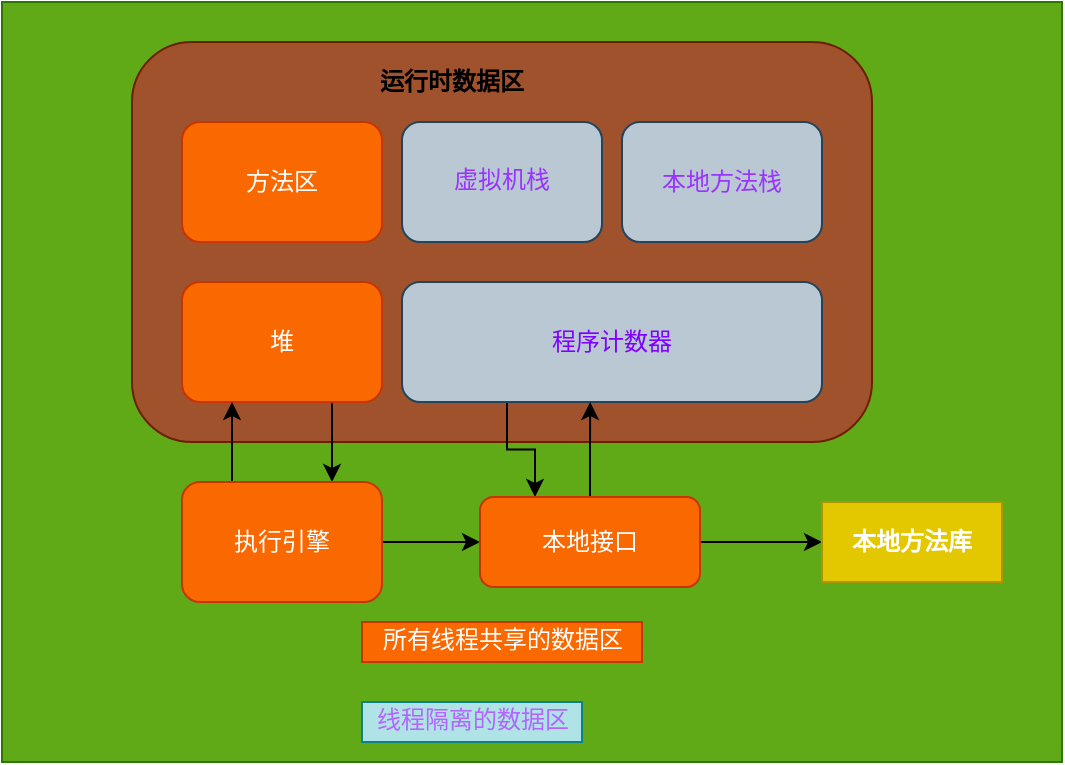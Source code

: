 <mxfile version="13.1.3">
    <diagram id="6hGFLwfOUW9BJ-s0fimq" name="java虚拟机运行时数据区">
        <mxGraphModel dx="900" dy="481" grid="1" gridSize="10" guides="1" tooltips="1" connect="1" arrows="1" fold="1" page="1" pageScale="1" pageWidth="827" pageHeight="1169" math="0" shadow="0">
            <root>
                <mxCell id="0"/>
                <mxCell id="1" parent="0"/>
                <mxCell id="29" value="" style="rounded=0;whiteSpace=wrap;html=1;fontFamily=Courier New;fillColor=#60a917;strokeColor=#2D7600;fontColor=#ffffff;" vertex="1" parent="1">
                    <mxGeometry x="120" y="120" width="530" height="380" as="geometry"/>
                </mxCell>
                <mxCell id="2" value="" style="rounded=1;whiteSpace=wrap;html=1;fillColor=#a0522d;strokeColor=#6D1F00;fontColor=#ffffff;fontStyle=1" vertex="1" parent="1">
                    <mxGeometry x="185" y="140" width="370" height="200" as="geometry"/>
                </mxCell>
                <mxCell id="3" value="运行时数据区" style="text;html=1;strokeColor=none;fillColor=none;align=center;verticalAlign=middle;whiteSpace=wrap;rounded=0;fontStyle=1" vertex="1" parent="1">
                    <mxGeometry x="300" y="150" width="90" height="20" as="geometry"/>
                </mxCell>
                <mxCell id="4" value="方法区" style="rounded=1;whiteSpace=wrap;html=1;fillColor=#fa6800;strokeColor=#C73500;fontColor=#ffffff;" vertex="1" parent="1">
                    <mxGeometry x="210" y="180" width="100" height="60" as="geometry"/>
                </mxCell>
                <mxCell id="5" value="虚拟机栈" style="rounded=1;whiteSpace=wrap;html=1;fillColor=#bac8d3;strokeColor=#23445d;fontFamily=Courier New;fontColor=#9933FF;" vertex="1" parent="1">
                    <mxGeometry x="320" y="180" width="100" height="60" as="geometry"/>
                </mxCell>
                <mxCell id="6" value="本地方法栈" style="rounded=1;whiteSpace=wrap;html=1;fillColor=#bac8d3;strokeColor=#23445d;fontColor=#9933FF;" vertex="1" parent="1">
                    <mxGeometry x="430" y="180" width="100" height="60" as="geometry"/>
                </mxCell>
                <mxCell id="12" style="edgeStyle=orthogonalEdgeStyle;rounded=0;orthogonalLoop=1;jettySize=auto;html=1;exitX=0.75;exitY=1;exitDx=0;exitDy=0;entryX=0.75;entryY=0;entryDx=0;entryDy=0;" edge="1" parent="1" source="7" target="9">
                    <mxGeometry relative="1" as="geometry"/>
                </mxCell>
                <mxCell id="7" value="堆" style="rounded=1;whiteSpace=wrap;html=1;fillColor=#fa6800;strokeColor=#C73500;fontColor=#ffffff;" vertex="1" parent="1">
                    <mxGeometry x="210" y="260" width="100" height="60" as="geometry"/>
                </mxCell>
                <mxCell id="25" style="edgeStyle=orthogonalEdgeStyle;rounded=0;orthogonalLoop=1;jettySize=auto;html=1;exitX=0.25;exitY=1;exitDx=0;exitDy=0;entryX=0.25;entryY=0;entryDx=0;entryDy=0;fontFamily=Courier New;fontColor=#B266FF;" edge="1" parent="1" source="8" target="13">
                    <mxGeometry relative="1" as="geometry"/>
                </mxCell>
                <mxCell id="8" value="程序计数器" style="rounded=1;whiteSpace=wrap;html=1;fillColor=#bac8d3;strokeColor=#23445d;fontColor=#7F00FF;" vertex="1" parent="1">
                    <mxGeometry x="320" y="260" width="210" height="60" as="geometry"/>
                </mxCell>
                <mxCell id="10" style="edgeStyle=orthogonalEdgeStyle;rounded=0;orthogonalLoop=1;jettySize=auto;html=1;exitX=0.25;exitY=0;exitDx=0;exitDy=0;entryX=0.25;entryY=1;entryDx=0;entryDy=0;" edge="1" parent="1" source="9" target="7">
                    <mxGeometry relative="1" as="geometry"/>
                </mxCell>
                <mxCell id="14" style="edgeStyle=orthogonalEdgeStyle;rounded=0;orthogonalLoop=1;jettySize=auto;html=1;exitX=1;exitY=0.5;exitDx=0;exitDy=0;entryX=0;entryY=0.5;entryDx=0;entryDy=0;" edge="1" parent="1" source="9" target="13">
                    <mxGeometry relative="1" as="geometry">
                        <mxPoint x="340" y="390" as="targetPoint"/>
                    </mxGeometry>
                </mxCell>
                <mxCell id="9" value="执行引擎" style="rounded=1;whiteSpace=wrap;html=1;fillColor=#fa6800;strokeColor=#C73500;fontColor=#ffffff;" vertex="1" parent="1">
                    <mxGeometry x="210" y="360" width="100" height="60" as="geometry"/>
                </mxCell>
                <mxCell id="17" style="edgeStyle=orthogonalEdgeStyle;rounded=0;orthogonalLoop=1;jettySize=auto;html=1;" edge="1" parent="1" source="13" target="16">
                    <mxGeometry relative="1" as="geometry"/>
                </mxCell>
                <mxCell id="27" style="edgeStyle=orthogonalEdgeStyle;rounded=0;orthogonalLoop=1;jettySize=auto;html=1;entryX=0.448;entryY=1;entryDx=0;entryDy=0;entryPerimeter=0;fontFamily=Courier New;fontColor=#B266FF;" edge="1" parent="1" source="13" target="8">
                    <mxGeometry relative="1" as="geometry"/>
                </mxCell>
                <mxCell id="13" value="本地接口" style="rounded=1;whiteSpace=wrap;html=1;fillColor=#fa6800;strokeColor=#C73500;fontColor=#ffffff;" vertex="1" parent="1">
                    <mxGeometry x="359" y="367.5" width="110" height="45" as="geometry"/>
                </mxCell>
                <mxCell id="16" value="本地方法库" style="text;html=1;strokeColor=#B09500;fillColor=#e3c800;align=center;verticalAlign=middle;whiteSpace=wrap;rounded=0;fontStyle=1;fontColor=#ffffff;" vertex="1" parent="1">
                    <mxGeometry x="530" y="370" width="90" height="40" as="geometry"/>
                </mxCell>
                <mxCell id="22" value="所有线程共享的数据区" style="text;html=1;align=center;verticalAlign=middle;resizable=0;points=[];autosize=1;fontFamily=Courier New;fontColor=#ffffff;fillColor=#fa6800;strokeColor=#C73500;" vertex="1" parent="1">
                    <mxGeometry x="300" y="430" width="140" height="20" as="geometry"/>
                </mxCell>
                <mxCell id="23" value="线程隔离的数据区" style="text;html=1;align=center;verticalAlign=middle;resizable=0;points=[];autosize=1;fontFamily=Courier New;fillColor=#b0e3e6;strokeColor=#0e8088;fontColor=#B266FF;" vertex="1" parent="1">
                    <mxGeometry x="300" y="470" width="110" height="20" as="geometry"/>
                </mxCell>
            </root>
        </mxGraphModel>
    </diagram>
</mxfile>